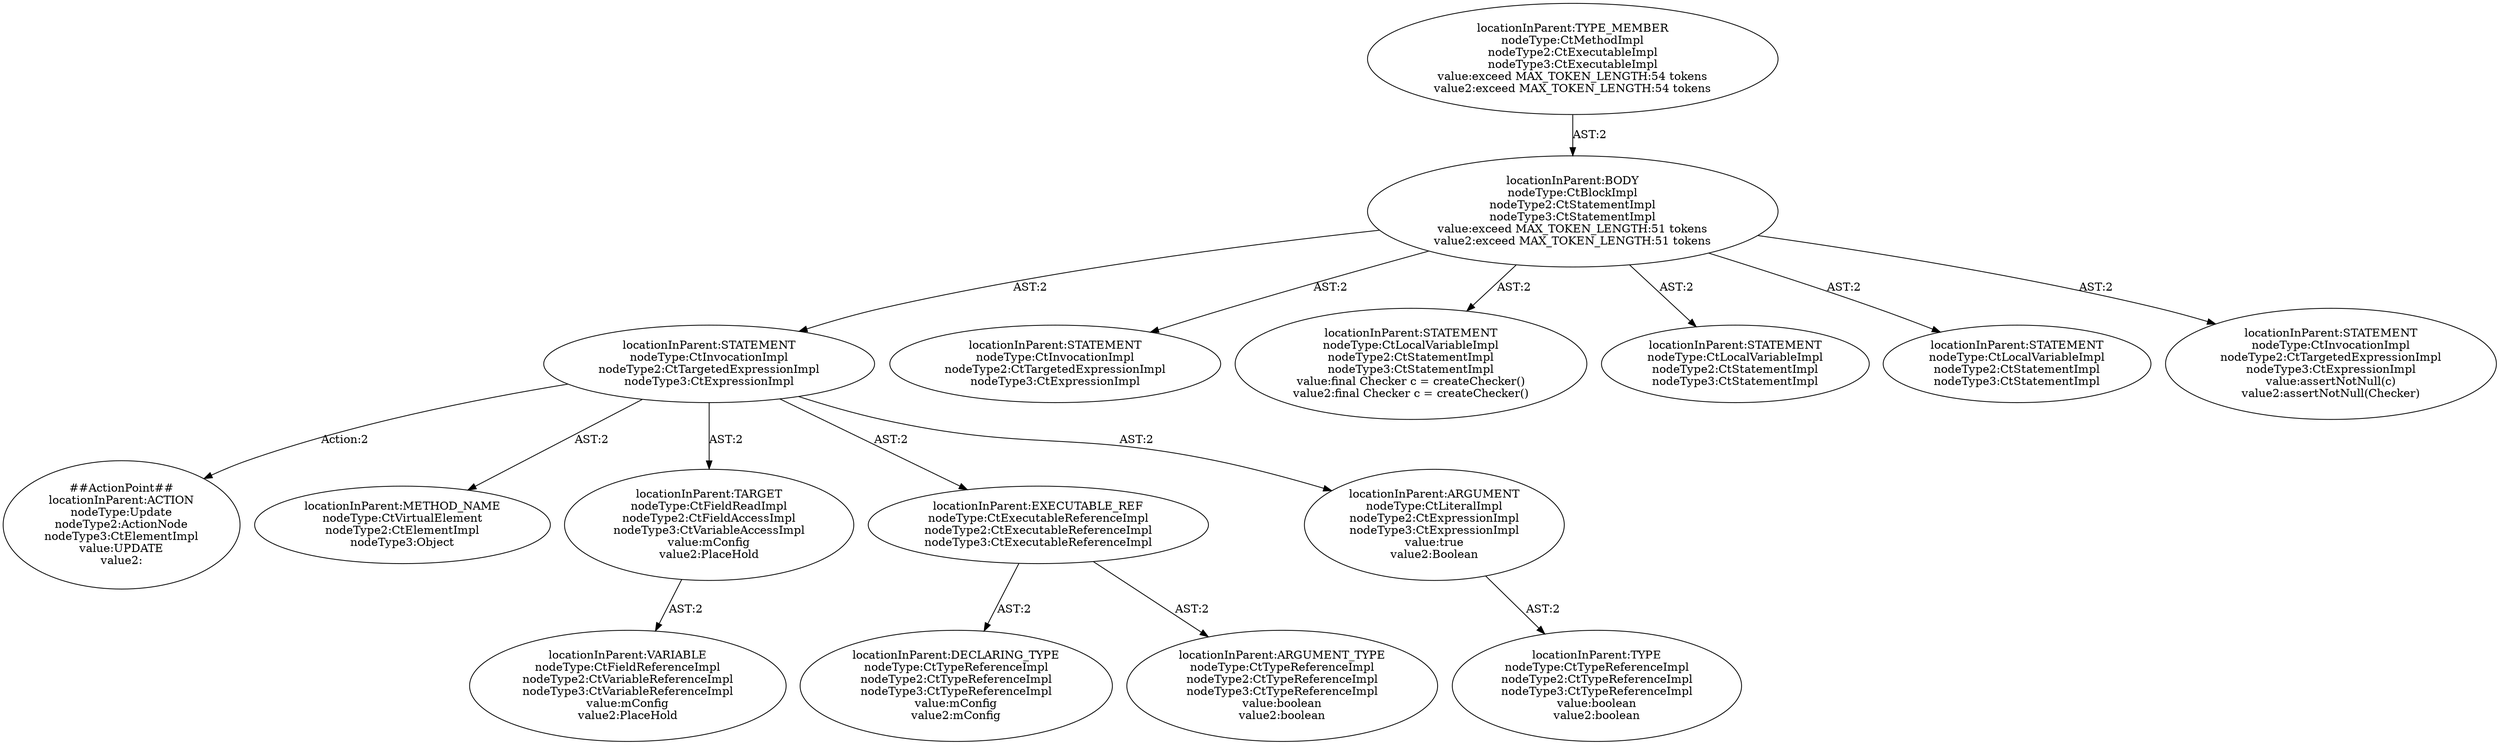 digraph "Pattern" {
0 [label="##ActionPoint##
locationInParent:ACTION
nodeType:Update
nodeType2:ActionNode
nodeType3:CtElementImpl
value:UPDATE
value2:" shape=ellipse]
1 [label="locationInParent:STATEMENT
nodeType:CtInvocationImpl
nodeType2:CtTargetedExpressionImpl
nodeType3:CtExpressionImpl" shape=ellipse]
2 [label="locationInParent:BODY
nodeType:CtBlockImpl
nodeType2:CtStatementImpl
nodeType3:CtStatementImpl
value:exceed MAX_TOKEN_LENGTH:51 tokens
value2:exceed MAX_TOKEN_LENGTH:51 tokens" shape=ellipse]
3 [label="locationInParent:TYPE_MEMBER
nodeType:CtMethodImpl
nodeType2:CtExecutableImpl
nodeType3:CtExecutableImpl
value:exceed MAX_TOKEN_LENGTH:54 tokens
value2:exceed MAX_TOKEN_LENGTH:54 tokens" shape=ellipse]
4 [label="locationInParent:STATEMENT
nodeType:CtInvocationImpl
nodeType2:CtTargetedExpressionImpl
nodeType3:CtExpressionImpl" shape=ellipse]
5 [label="locationInParent:STATEMENT
nodeType:CtLocalVariableImpl
nodeType2:CtStatementImpl
nodeType3:CtStatementImpl
value:final Checker c = createChecker()
value2:final Checker c = createChecker()" shape=ellipse]
6 [label="locationInParent:STATEMENT
nodeType:CtLocalVariableImpl
nodeType2:CtStatementImpl
nodeType3:CtStatementImpl" shape=ellipse]
7 [label="locationInParent:STATEMENT
nodeType:CtLocalVariableImpl
nodeType2:CtStatementImpl
nodeType3:CtStatementImpl" shape=ellipse]
8 [label="locationInParent:STATEMENT
nodeType:CtInvocationImpl
nodeType2:CtTargetedExpressionImpl
nodeType3:CtExpressionImpl
value:assertNotNull(c)
value2:assertNotNull(Checker)" shape=ellipse]
9 [label="locationInParent:METHOD_NAME
nodeType:CtVirtualElement
nodeType2:CtElementImpl
nodeType3:Object" shape=ellipse]
10 [label="locationInParent:TARGET
nodeType:CtFieldReadImpl
nodeType2:CtFieldAccessImpl
nodeType3:CtVariableAccessImpl
value:mConfig
value2:PlaceHold" shape=ellipse]
11 [label="locationInParent:VARIABLE
nodeType:CtFieldReferenceImpl
nodeType2:CtVariableReferenceImpl
nodeType3:CtVariableReferenceImpl
value:mConfig
value2:PlaceHold" shape=ellipse]
12 [label="locationInParent:EXECUTABLE_REF
nodeType:CtExecutableReferenceImpl
nodeType2:CtExecutableReferenceImpl
nodeType3:CtExecutableReferenceImpl" shape=ellipse]
13 [label="locationInParent:DECLARING_TYPE
nodeType:CtTypeReferenceImpl
nodeType2:CtTypeReferenceImpl
nodeType3:CtTypeReferenceImpl
value:mConfig
value2:mConfig" shape=ellipse]
14 [label="locationInParent:ARGUMENT_TYPE
nodeType:CtTypeReferenceImpl
nodeType2:CtTypeReferenceImpl
nodeType3:CtTypeReferenceImpl
value:boolean
value2:boolean" shape=ellipse]
15 [label="locationInParent:ARGUMENT
nodeType:CtLiteralImpl
nodeType2:CtExpressionImpl
nodeType3:CtExpressionImpl
value:true
value2:Boolean" shape=ellipse]
16 [label="locationInParent:TYPE
nodeType:CtTypeReferenceImpl
nodeType2:CtTypeReferenceImpl
nodeType3:CtTypeReferenceImpl
value:boolean
value2:boolean" shape=ellipse]
1 -> 0 [label="Action:2"];
1 -> 9 [label="AST:2"];
1 -> 10 [label="AST:2"];
1 -> 12 [label="AST:2"];
1 -> 15 [label="AST:2"];
2 -> 1 [label="AST:2"];
2 -> 4 [label="AST:2"];
2 -> 5 [label="AST:2"];
2 -> 6 [label="AST:2"];
2 -> 7 [label="AST:2"];
2 -> 8 [label="AST:2"];
3 -> 2 [label="AST:2"];
10 -> 11 [label="AST:2"];
12 -> 13 [label="AST:2"];
12 -> 14 [label="AST:2"];
15 -> 16 [label="AST:2"];
}